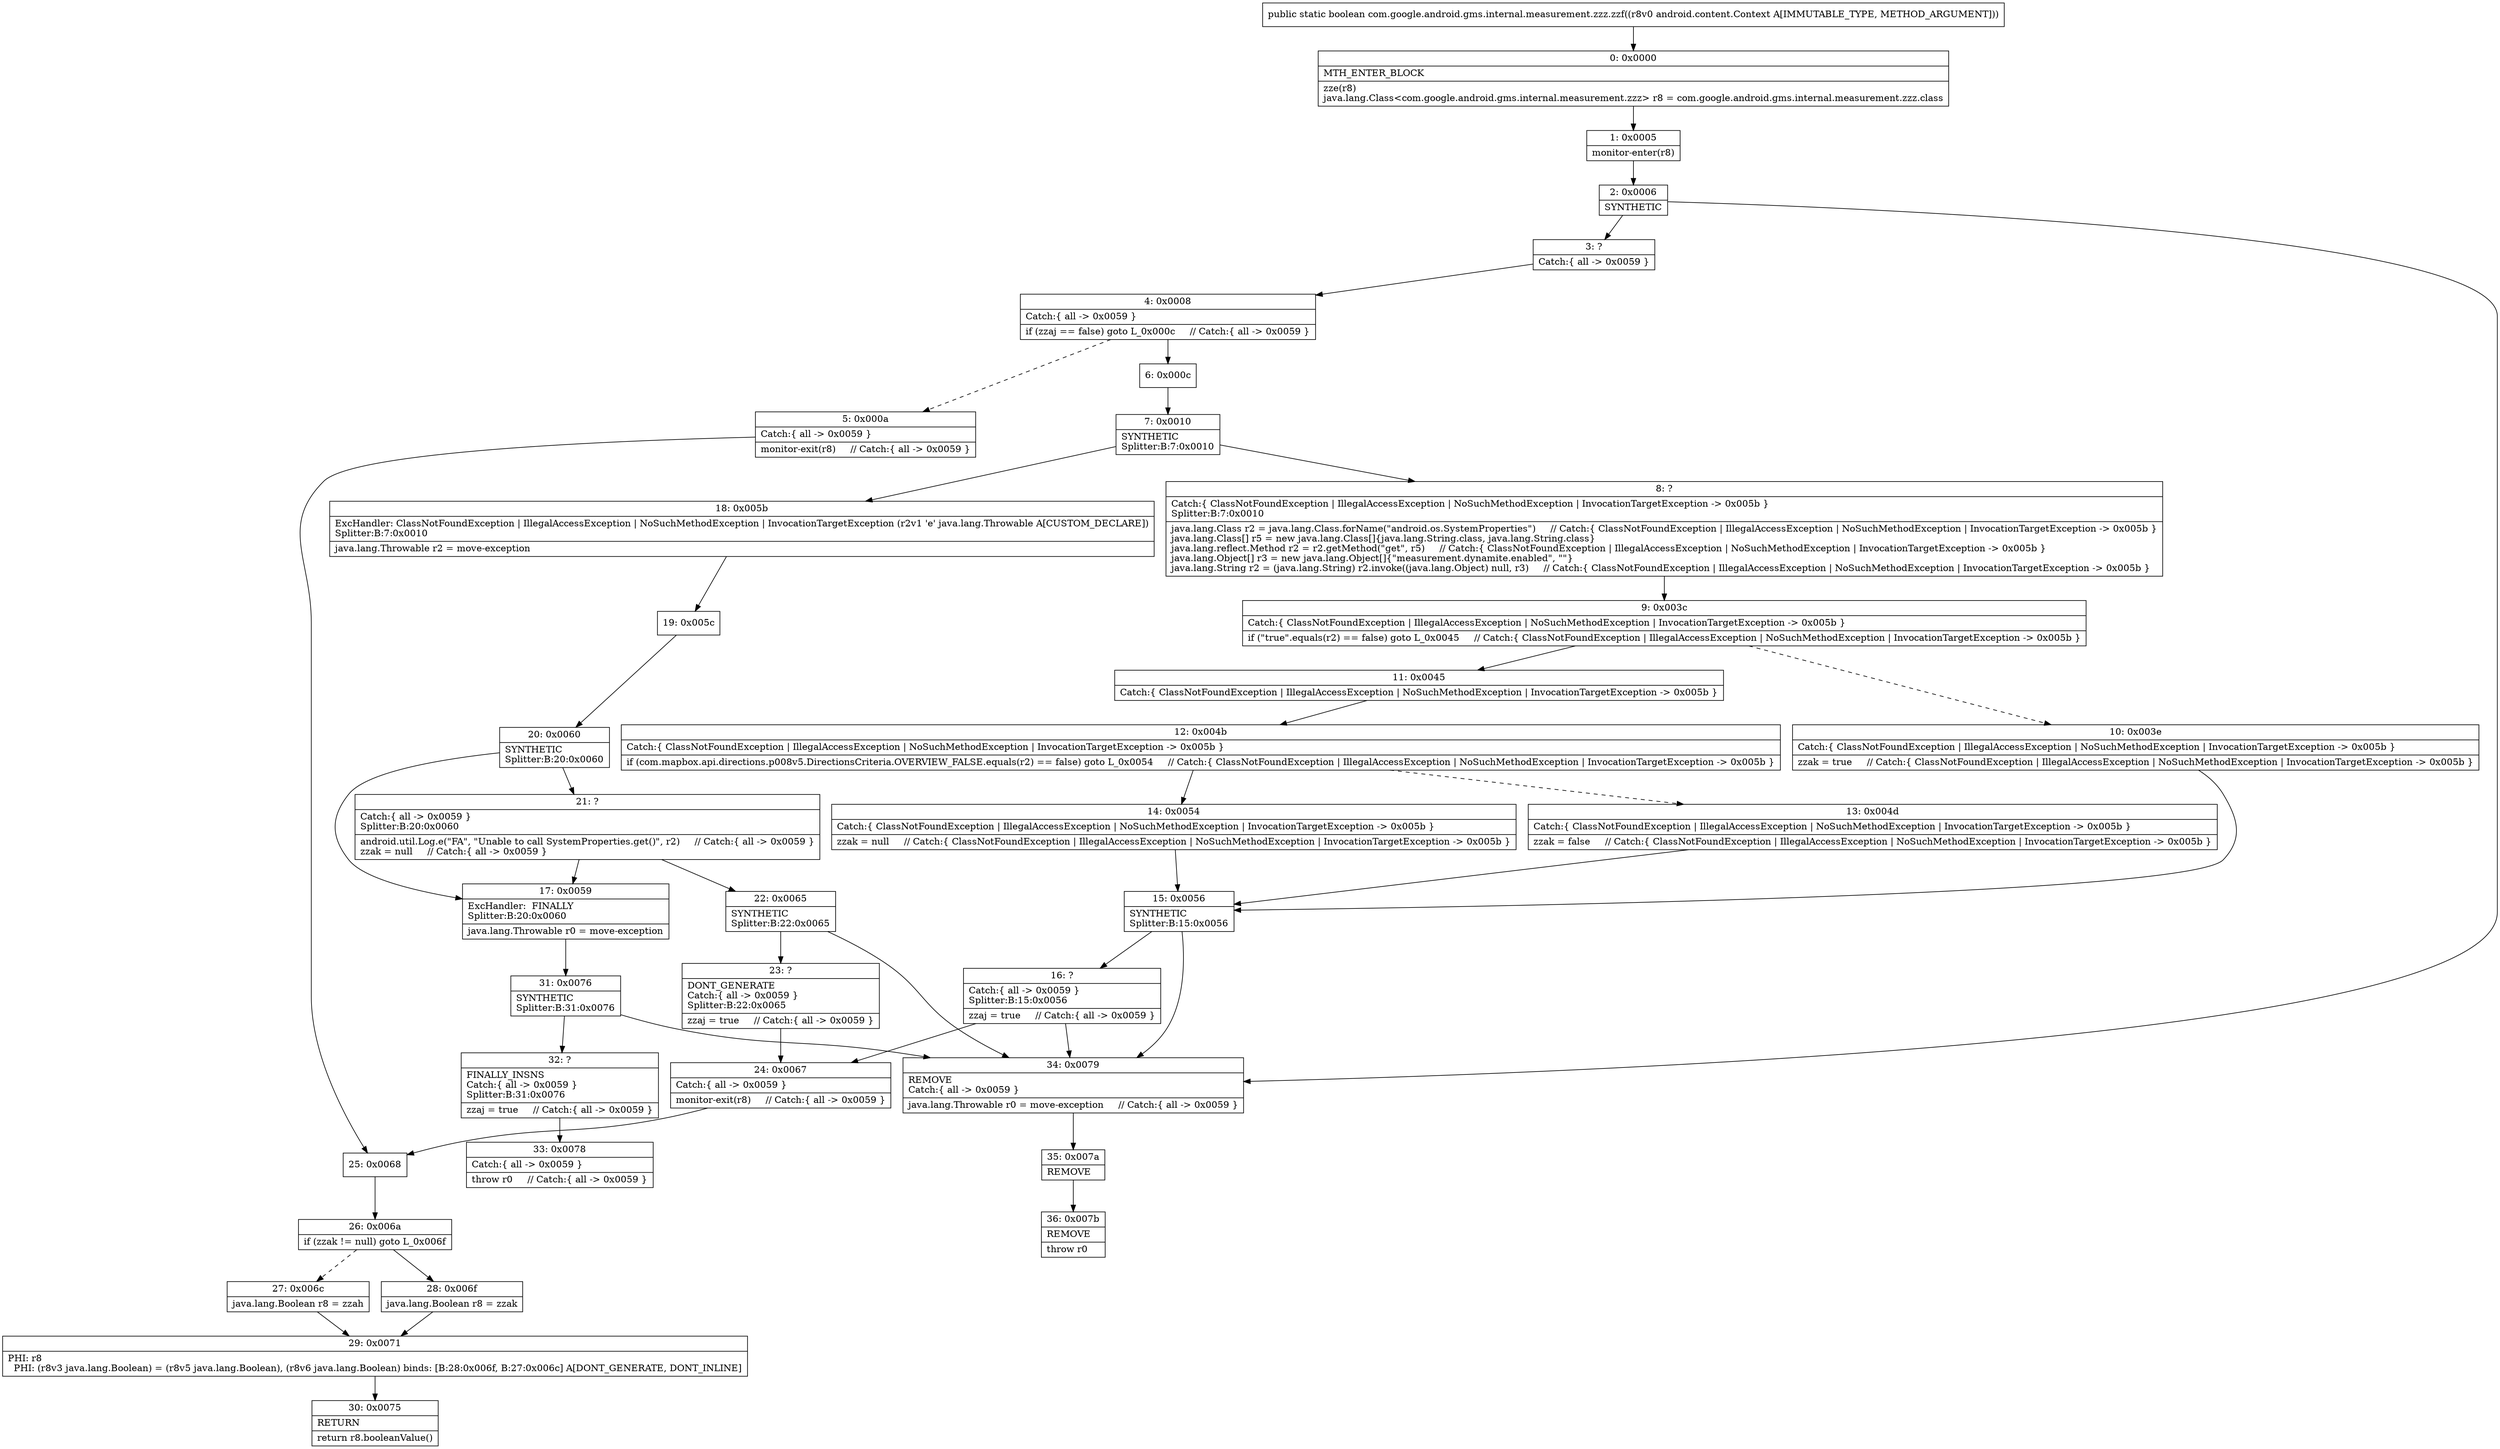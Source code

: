 digraph "CFG forcom.google.android.gms.internal.measurement.zzz.zzf(Landroid\/content\/Context;)Z" {
Node_0 [shape=record,label="{0\:\ 0x0000|MTH_ENTER_BLOCK\l|zze(r8)\ljava.lang.Class\<com.google.android.gms.internal.measurement.zzz\> r8 = com.google.android.gms.internal.measurement.zzz.class\l}"];
Node_1 [shape=record,label="{1\:\ 0x0005|monitor\-enter(r8)\l}"];
Node_2 [shape=record,label="{2\:\ 0x0006|SYNTHETIC\l}"];
Node_3 [shape=record,label="{3\:\ ?|Catch:\{ all \-\> 0x0059 \}\l}"];
Node_4 [shape=record,label="{4\:\ 0x0008|Catch:\{ all \-\> 0x0059 \}\l|if (zzaj == false) goto L_0x000c     \/\/ Catch:\{ all \-\> 0x0059 \}\l}"];
Node_5 [shape=record,label="{5\:\ 0x000a|Catch:\{ all \-\> 0x0059 \}\l|monitor\-exit(r8)     \/\/ Catch:\{ all \-\> 0x0059 \}\l}"];
Node_6 [shape=record,label="{6\:\ 0x000c}"];
Node_7 [shape=record,label="{7\:\ 0x0010|SYNTHETIC\lSplitter:B:7:0x0010\l}"];
Node_8 [shape=record,label="{8\:\ ?|Catch:\{ ClassNotFoundException \| IllegalAccessException \| NoSuchMethodException \| InvocationTargetException \-\> 0x005b \}\lSplitter:B:7:0x0010\l|java.lang.Class r2 = java.lang.Class.forName(\"android.os.SystemProperties\")     \/\/ Catch:\{ ClassNotFoundException \| IllegalAccessException \| NoSuchMethodException \| InvocationTargetException \-\> 0x005b \}\ljava.lang.Class[] r5 = new java.lang.Class[]\{java.lang.String.class, java.lang.String.class\}\ljava.lang.reflect.Method r2 = r2.getMethod(\"get\", r5)     \/\/ Catch:\{ ClassNotFoundException \| IllegalAccessException \| NoSuchMethodException \| InvocationTargetException \-\> 0x005b \}\ljava.lang.Object[] r3 = new java.lang.Object[]\{\"measurement.dynamite.enabled\", \"\"\}\ljava.lang.String r2 = (java.lang.String) r2.invoke((java.lang.Object) null, r3)     \/\/ Catch:\{ ClassNotFoundException \| IllegalAccessException \| NoSuchMethodException \| InvocationTargetException \-\> 0x005b \}\l}"];
Node_9 [shape=record,label="{9\:\ 0x003c|Catch:\{ ClassNotFoundException \| IllegalAccessException \| NoSuchMethodException \| InvocationTargetException \-\> 0x005b \}\l|if (\"true\".equals(r2) == false) goto L_0x0045     \/\/ Catch:\{ ClassNotFoundException \| IllegalAccessException \| NoSuchMethodException \| InvocationTargetException \-\> 0x005b \}\l}"];
Node_10 [shape=record,label="{10\:\ 0x003e|Catch:\{ ClassNotFoundException \| IllegalAccessException \| NoSuchMethodException \| InvocationTargetException \-\> 0x005b \}\l|zzak = true     \/\/ Catch:\{ ClassNotFoundException \| IllegalAccessException \| NoSuchMethodException \| InvocationTargetException \-\> 0x005b \}\l}"];
Node_11 [shape=record,label="{11\:\ 0x0045|Catch:\{ ClassNotFoundException \| IllegalAccessException \| NoSuchMethodException \| InvocationTargetException \-\> 0x005b \}\l}"];
Node_12 [shape=record,label="{12\:\ 0x004b|Catch:\{ ClassNotFoundException \| IllegalAccessException \| NoSuchMethodException \| InvocationTargetException \-\> 0x005b \}\l|if (com.mapbox.api.directions.p008v5.DirectionsCriteria.OVERVIEW_FALSE.equals(r2) == false) goto L_0x0054     \/\/ Catch:\{ ClassNotFoundException \| IllegalAccessException \| NoSuchMethodException \| InvocationTargetException \-\> 0x005b \}\l}"];
Node_13 [shape=record,label="{13\:\ 0x004d|Catch:\{ ClassNotFoundException \| IllegalAccessException \| NoSuchMethodException \| InvocationTargetException \-\> 0x005b \}\l|zzak = false     \/\/ Catch:\{ ClassNotFoundException \| IllegalAccessException \| NoSuchMethodException \| InvocationTargetException \-\> 0x005b \}\l}"];
Node_14 [shape=record,label="{14\:\ 0x0054|Catch:\{ ClassNotFoundException \| IllegalAccessException \| NoSuchMethodException \| InvocationTargetException \-\> 0x005b \}\l|zzak = null     \/\/ Catch:\{ ClassNotFoundException \| IllegalAccessException \| NoSuchMethodException \| InvocationTargetException \-\> 0x005b \}\l}"];
Node_15 [shape=record,label="{15\:\ 0x0056|SYNTHETIC\lSplitter:B:15:0x0056\l}"];
Node_16 [shape=record,label="{16\:\ ?|Catch:\{ all \-\> 0x0059 \}\lSplitter:B:15:0x0056\l|zzaj = true     \/\/ Catch:\{ all \-\> 0x0059 \}\l}"];
Node_17 [shape=record,label="{17\:\ 0x0059|ExcHandler:  FINALLY\lSplitter:B:20:0x0060\l|java.lang.Throwable r0 = move\-exception\l}"];
Node_18 [shape=record,label="{18\:\ 0x005b|ExcHandler: ClassNotFoundException \| IllegalAccessException \| NoSuchMethodException \| InvocationTargetException (r2v1 'e' java.lang.Throwable A[CUSTOM_DECLARE])\lSplitter:B:7:0x0010\l|java.lang.Throwable r2 = move\-exception\l}"];
Node_19 [shape=record,label="{19\:\ 0x005c}"];
Node_20 [shape=record,label="{20\:\ 0x0060|SYNTHETIC\lSplitter:B:20:0x0060\l}"];
Node_21 [shape=record,label="{21\:\ ?|Catch:\{ all \-\> 0x0059 \}\lSplitter:B:20:0x0060\l|android.util.Log.e(\"FA\", \"Unable to call SystemProperties.get()\", r2)     \/\/ Catch:\{ all \-\> 0x0059 \}\lzzak = null     \/\/ Catch:\{ all \-\> 0x0059 \}\l}"];
Node_22 [shape=record,label="{22\:\ 0x0065|SYNTHETIC\lSplitter:B:22:0x0065\l}"];
Node_23 [shape=record,label="{23\:\ ?|DONT_GENERATE\lCatch:\{ all \-\> 0x0059 \}\lSplitter:B:22:0x0065\l|zzaj = true     \/\/ Catch:\{ all \-\> 0x0059 \}\l}"];
Node_24 [shape=record,label="{24\:\ 0x0067|Catch:\{ all \-\> 0x0059 \}\l|monitor\-exit(r8)     \/\/ Catch:\{ all \-\> 0x0059 \}\l}"];
Node_25 [shape=record,label="{25\:\ 0x0068}"];
Node_26 [shape=record,label="{26\:\ 0x006a|if (zzak != null) goto L_0x006f\l}"];
Node_27 [shape=record,label="{27\:\ 0x006c|java.lang.Boolean r8 = zzah\l}"];
Node_28 [shape=record,label="{28\:\ 0x006f|java.lang.Boolean r8 = zzak\l}"];
Node_29 [shape=record,label="{29\:\ 0x0071|PHI: r8 \l  PHI: (r8v3 java.lang.Boolean) = (r8v5 java.lang.Boolean), (r8v6 java.lang.Boolean) binds: [B:28:0x006f, B:27:0x006c] A[DONT_GENERATE, DONT_INLINE]\l}"];
Node_30 [shape=record,label="{30\:\ 0x0075|RETURN\l|return r8.booleanValue()\l}"];
Node_31 [shape=record,label="{31\:\ 0x0076|SYNTHETIC\lSplitter:B:31:0x0076\l}"];
Node_32 [shape=record,label="{32\:\ ?|FINALLY_INSNS\lCatch:\{ all \-\> 0x0059 \}\lSplitter:B:31:0x0076\l|zzaj = true     \/\/ Catch:\{ all \-\> 0x0059 \}\l}"];
Node_33 [shape=record,label="{33\:\ 0x0078|Catch:\{ all \-\> 0x0059 \}\l|throw r0     \/\/ Catch:\{ all \-\> 0x0059 \}\l}"];
Node_34 [shape=record,label="{34\:\ 0x0079|REMOVE\lCatch:\{ all \-\> 0x0059 \}\l|java.lang.Throwable r0 = move\-exception     \/\/ Catch:\{ all \-\> 0x0059 \}\l}"];
Node_35 [shape=record,label="{35\:\ 0x007a|REMOVE\l}"];
Node_36 [shape=record,label="{36\:\ 0x007b|REMOVE\l|throw r0\l}"];
MethodNode[shape=record,label="{public static boolean com.google.android.gms.internal.measurement.zzz.zzf((r8v0 android.content.Context A[IMMUTABLE_TYPE, METHOD_ARGUMENT])) }"];
MethodNode -> Node_0;
Node_0 -> Node_1;
Node_1 -> Node_2;
Node_2 -> Node_3;
Node_2 -> Node_34;
Node_3 -> Node_4;
Node_4 -> Node_5[style=dashed];
Node_4 -> Node_6;
Node_5 -> Node_25;
Node_6 -> Node_7;
Node_7 -> Node_8;
Node_7 -> Node_18;
Node_8 -> Node_9;
Node_9 -> Node_10[style=dashed];
Node_9 -> Node_11;
Node_10 -> Node_15;
Node_11 -> Node_12;
Node_12 -> Node_13[style=dashed];
Node_12 -> Node_14;
Node_13 -> Node_15;
Node_14 -> Node_15;
Node_15 -> Node_16;
Node_15 -> Node_34;
Node_16 -> Node_34;
Node_16 -> Node_24;
Node_17 -> Node_31;
Node_18 -> Node_19;
Node_19 -> Node_20;
Node_20 -> Node_21;
Node_20 -> Node_17;
Node_21 -> Node_22;
Node_21 -> Node_17;
Node_22 -> Node_23;
Node_22 -> Node_34;
Node_23 -> Node_24;
Node_24 -> Node_25;
Node_25 -> Node_26;
Node_26 -> Node_27[style=dashed];
Node_26 -> Node_28;
Node_27 -> Node_29;
Node_28 -> Node_29;
Node_29 -> Node_30;
Node_31 -> Node_32;
Node_31 -> Node_34;
Node_32 -> Node_33;
Node_34 -> Node_35;
Node_35 -> Node_36;
}


